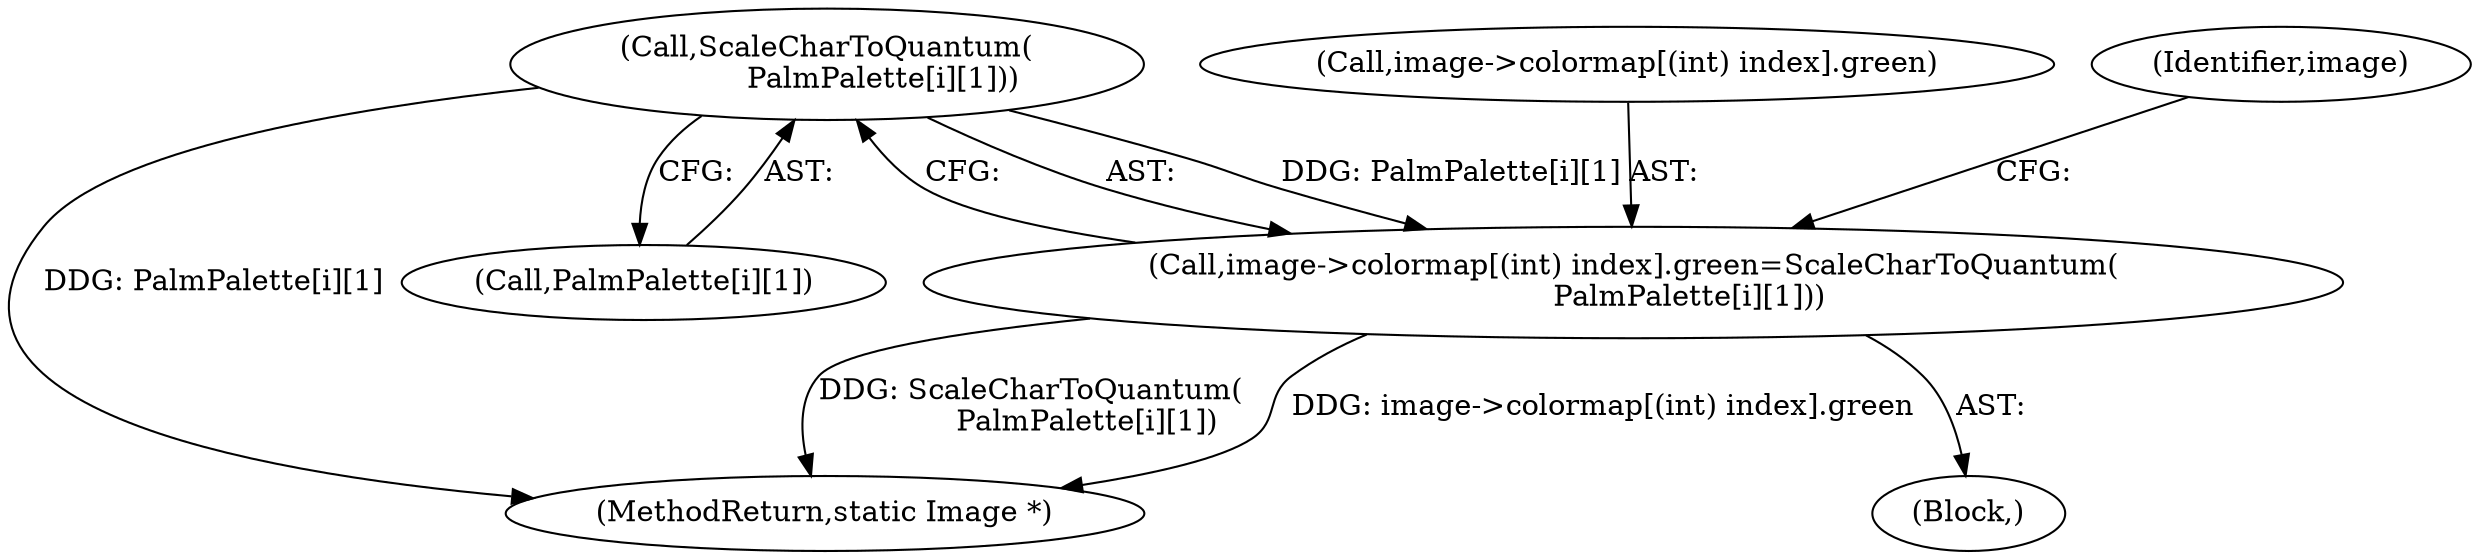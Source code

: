 digraph "0_ImageMagick_db1ffb6cf44bcfe5c4d5fcf9d9109ded5617387f@array" {
"1000604" [label="(Call,ScaleCharToQuantum(\n            PalmPalette[i][1]))"];
"1000594" [label="(Call,image->colormap[(int) index].green=ScaleCharToQuantum(\n            PalmPalette[i][1]))"];
"1000595" [label="(Call,image->colormap[(int) index].green)"];
"1001382" [label="(MethodReturn,static Image *)"];
"1000614" [label="(Identifier,image)"];
"1000594" [label="(Call,image->colormap[(int) index].green=ScaleCharToQuantum(\n            PalmPalette[i][1]))"];
"1000604" [label="(Call,ScaleCharToQuantum(\n            PalmPalette[i][1]))"];
"1000605" [label="(Call,PalmPalette[i][1])"];
"1000568" [label="(Block,)"];
"1000604" -> "1000594"  [label="AST: "];
"1000604" -> "1000605"  [label="CFG: "];
"1000605" -> "1000604"  [label="AST: "];
"1000594" -> "1000604"  [label="CFG: "];
"1000604" -> "1001382"  [label="DDG: PalmPalette[i][1]"];
"1000604" -> "1000594"  [label="DDG: PalmPalette[i][1]"];
"1000594" -> "1000568"  [label="AST: "];
"1000595" -> "1000594"  [label="AST: "];
"1000614" -> "1000594"  [label="CFG: "];
"1000594" -> "1001382"  [label="DDG: image->colormap[(int) index].green"];
"1000594" -> "1001382"  [label="DDG: ScaleCharToQuantum(\n            PalmPalette[i][1])"];
}
